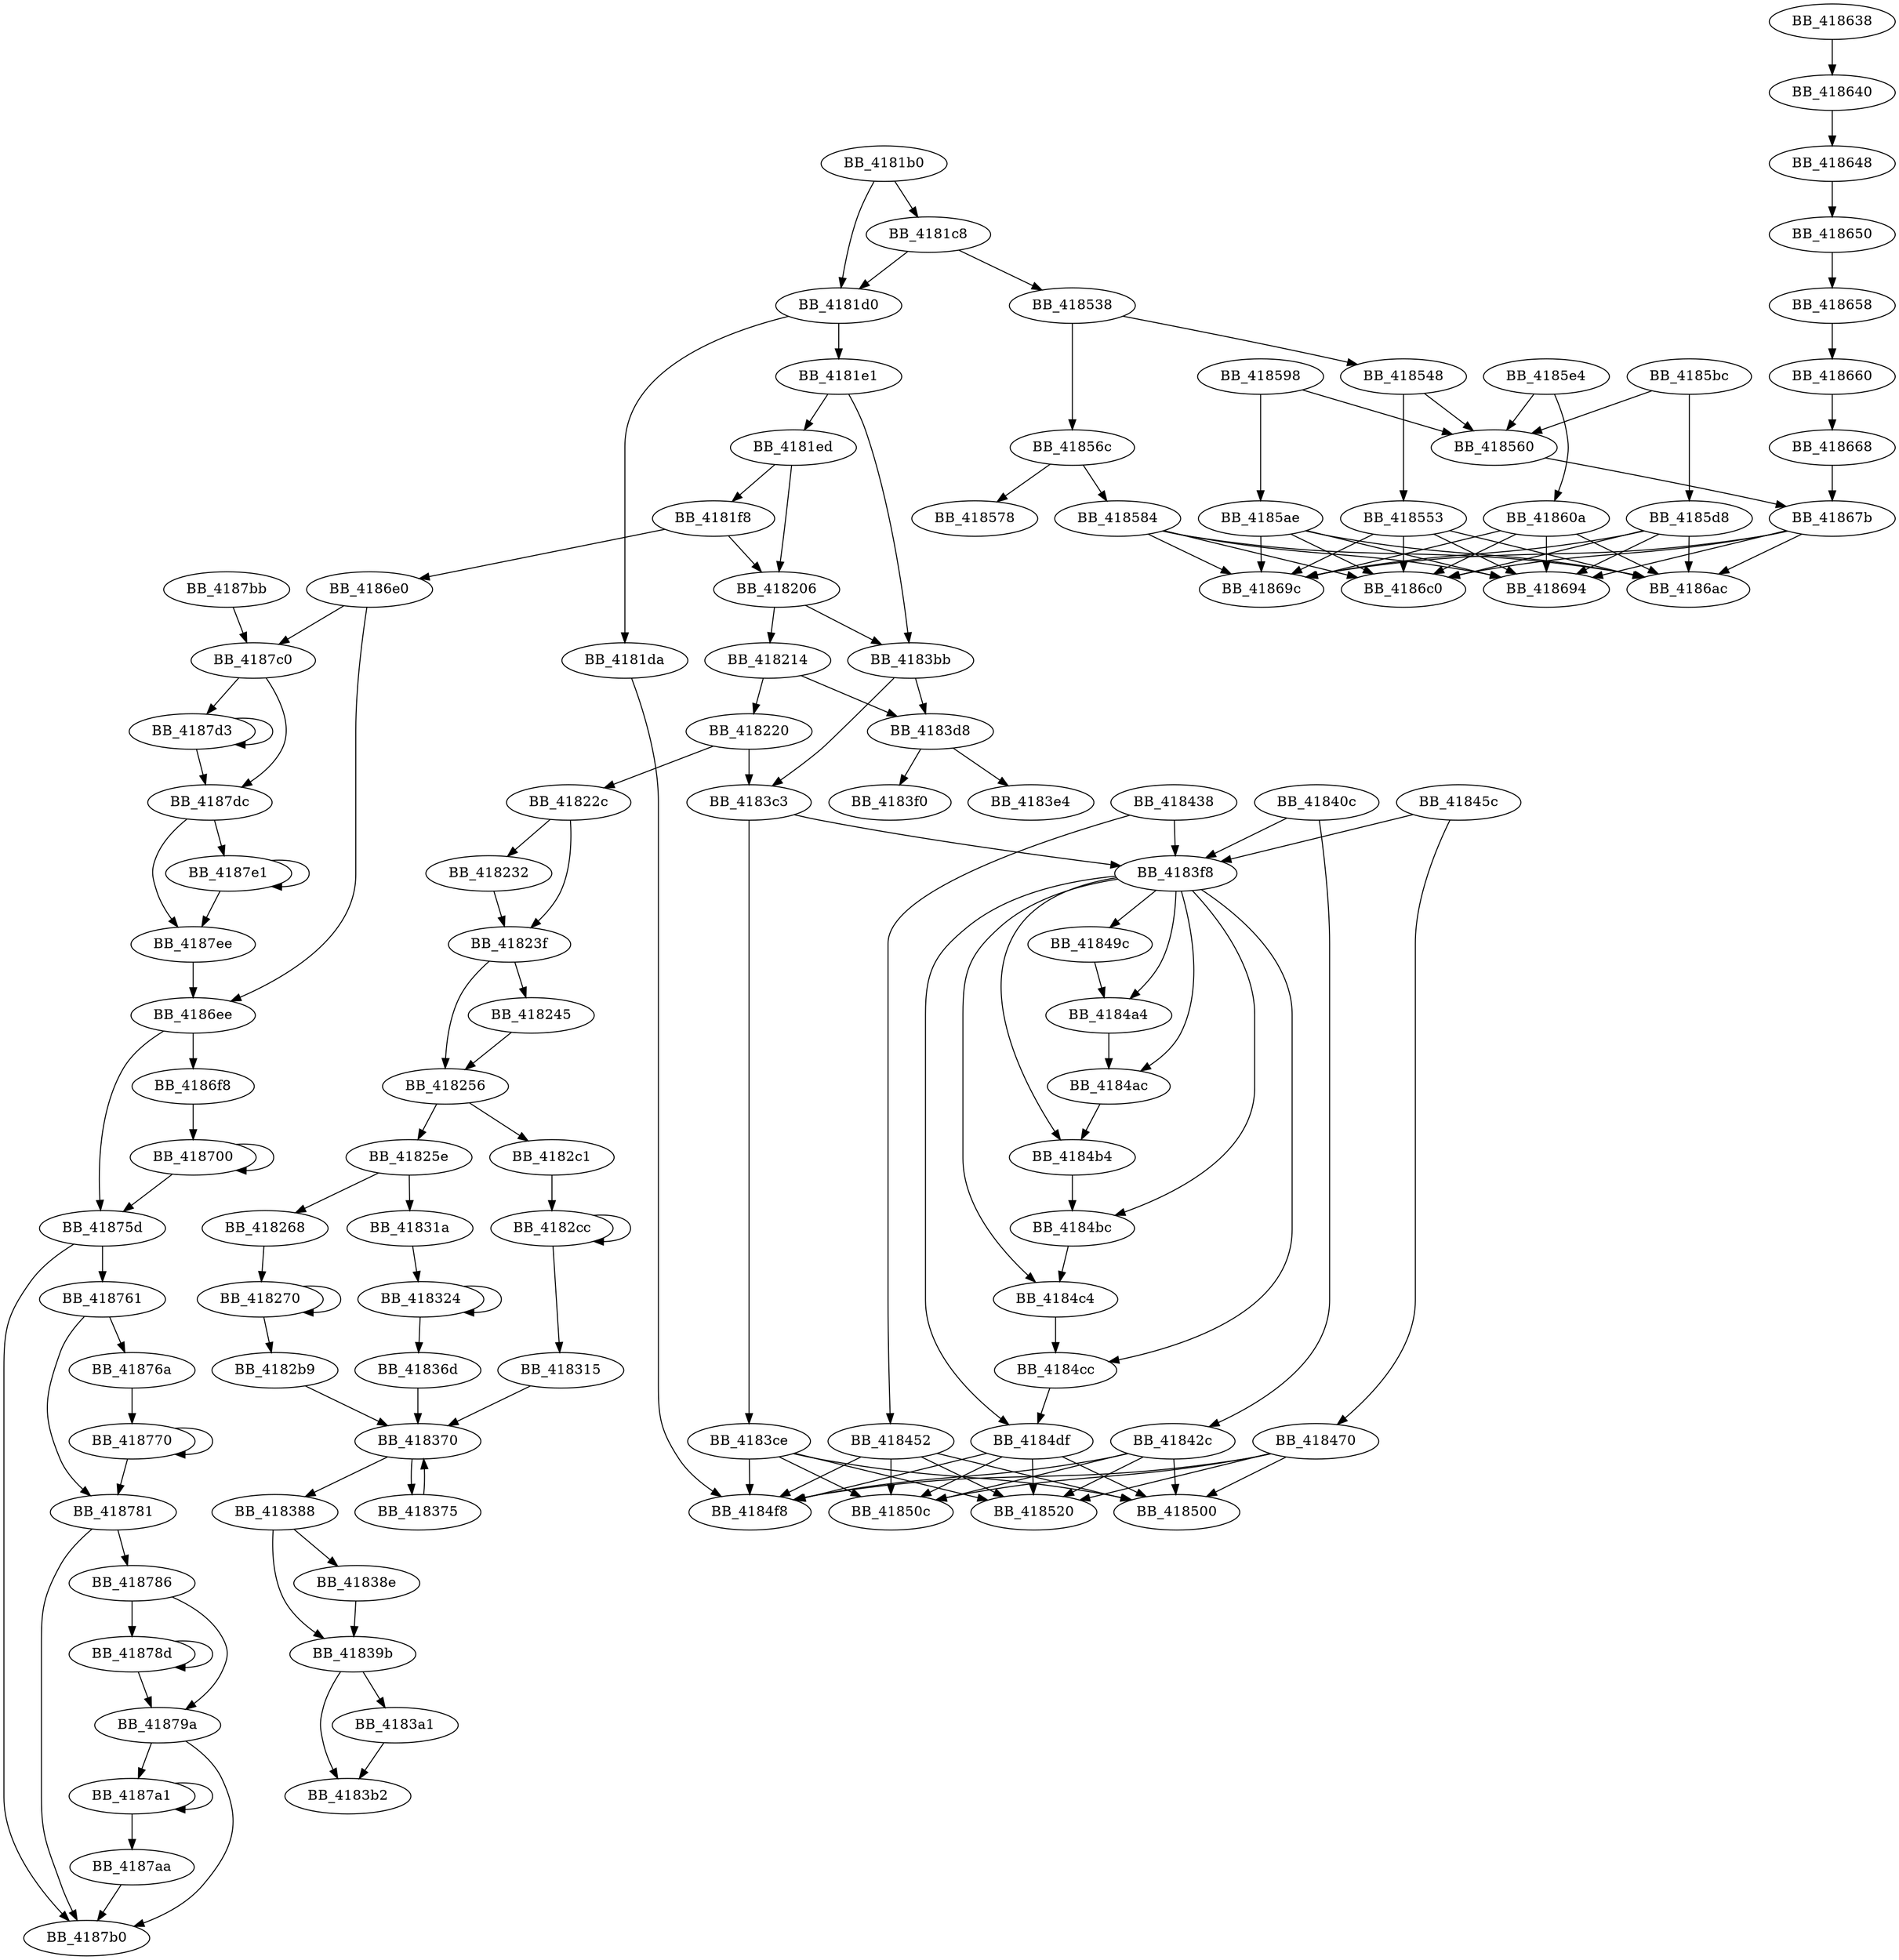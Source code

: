 DiGraph _memmove{
BB_4181b0->BB_4181c8
BB_4181b0->BB_4181d0
BB_4181c8->BB_4181d0
BB_4181c8->BB_418538
BB_4181d0->BB_4181da
BB_4181d0->BB_4181e1
BB_4181da->BB_4184f8
BB_4181e1->BB_4181ed
BB_4181e1->BB_4183bb
BB_4181ed->BB_4181f8
BB_4181ed->BB_418206
BB_4181f8->BB_418206
BB_4181f8->BB_4186e0
BB_418206->BB_418214
BB_418206->BB_4183bb
BB_418214->BB_418220
BB_418214->BB_4183d8
BB_418220->BB_41822c
BB_418220->BB_4183c3
BB_41822c->BB_418232
BB_41822c->BB_41823f
BB_418232->BB_41823f
BB_41823f->BB_418245
BB_41823f->BB_418256
BB_418245->BB_418256
BB_418256->BB_41825e
BB_418256->BB_4182c1
BB_41825e->BB_418268
BB_41825e->BB_41831a
BB_418268->BB_418270
BB_418270->BB_418270
BB_418270->BB_4182b9
BB_4182b9->BB_418370
BB_4182c1->BB_4182cc
BB_4182cc->BB_4182cc
BB_4182cc->BB_418315
BB_418315->BB_418370
BB_41831a->BB_418324
BB_418324->BB_418324
BB_418324->BB_41836d
BB_41836d->BB_418370
BB_418370->BB_418375
BB_418370->BB_418388
BB_418375->BB_418370
BB_418388->BB_41838e
BB_418388->BB_41839b
BB_41838e->BB_41839b
BB_41839b->BB_4183a1
BB_41839b->BB_4183b2
BB_4183a1->BB_4183b2
BB_4183bb->BB_4183c3
BB_4183bb->BB_4183d8
BB_4183c3->BB_4183ce
BB_4183c3->BB_4183f8
BB_4183ce->BB_4184f8
BB_4183ce->BB_418500
BB_4183ce->BB_41850c
BB_4183ce->BB_418520
BB_4183d8->BB_4183e4
BB_4183d8->BB_4183f0
BB_4183f8->BB_41849c
BB_4183f8->BB_4184a4
BB_4183f8->BB_4184ac
BB_4183f8->BB_4184b4
BB_4183f8->BB_4184bc
BB_4183f8->BB_4184c4
BB_4183f8->BB_4184cc
BB_4183f8->BB_4184df
BB_41840c->BB_4183f8
BB_41840c->BB_41842c
BB_41842c->BB_4184f8
BB_41842c->BB_418500
BB_41842c->BB_41850c
BB_41842c->BB_418520
BB_418438->BB_4183f8
BB_418438->BB_418452
BB_418452->BB_4184f8
BB_418452->BB_418500
BB_418452->BB_41850c
BB_418452->BB_418520
BB_41845c->BB_4183f8
BB_41845c->BB_418470
BB_418470->BB_4184f8
BB_418470->BB_418500
BB_418470->BB_41850c
BB_418470->BB_418520
BB_41849c->BB_4184a4
BB_4184a4->BB_4184ac
BB_4184ac->BB_4184b4
BB_4184b4->BB_4184bc
BB_4184bc->BB_4184c4
BB_4184c4->BB_4184cc
BB_4184cc->BB_4184df
BB_4184df->BB_4184f8
BB_4184df->BB_418500
BB_4184df->BB_41850c
BB_4184df->BB_418520
BB_418538->BB_418548
BB_418538->BB_41856c
BB_418548->BB_418553
BB_418548->BB_418560
BB_418553->BB_418694
BB_418553->BB_41869c
BB_418553->BB_4186ac
BB_418553->BB_4186c0
BB_418560->BB_41867b
BB_41856c->BB_418578
BB_41856c->BB_418584
BB_418584->BB_418694
BB_418584->BB_41869c
BB_418584->BB_4186ac
BB_418584->BB_4186c0
BB_418598->BB_418560
BB_418598->BB_4185ae
BB_4185ae->BB_418694
BB_4185ae->BB_41869c
BB_4185ae->BB_4186ac
BB_4185ae->BB_4186c0
BB_4185bc->BB_418560
BB_4185bc->BB_4185d8
BB_4185d8->BB_418694
BB_4185d8->BB_41869c
BB_4185d8->BB_4186ac
BB_4185d8->BB_4186c0
BB_4185e4->BB_418560
BB_4185e4->BB_41860a
BB_41860a->BB_418694
BB_41860a->BB_41869c
BB_41860a->BB_4186ac
BB_41860a->BB_4186c0
BB_418638->BB_418640
BB_418640->BB_418648
BB_418648->BB_418650
BB_418650->BB_418658
BB_418658->BB_418660
BB_418660->BB_418668
BB_418668->BB_41867b
BB_41867b->BB_418694
BB_41867b->BB_41869c
BB_41867b->BB_4186ac
BB_41867b->BB_4186c0
BB_4186e0->BB_4186ee
BB_4186e0->BB_4187c0
BB_4186ee->BB_4186f8
BB_4186ee->BB_41875d
BB_4186f8->BB_418700
BB_418700->BB_418700
BB_418700->BB_41875d
BB_41875d->BB_418761
BB_41875d->BB_4187b0
BB_418761->BB_41876a
BB_418761->BB_418781
BB_41876a->BB_418770
BB_418770->BB_418770
BB_418770->BB_418781
BB_418781->BB_418786
BB_418781->BB_4187b0
BB_418786->BB_41878d
BB_418786->BB_41879a
BB_41878d->BB_41878d
BB_41878d->BB_41879a
BB_41879a->BB_4187a1
BB_41879a->BB_4187b0
BB_4187a1->BB_4187a1
BB_4187a1->BB_4187aa
BB_4187aa->BB_4187b0
BB_4187bb->BB_4187c0
BB_4187c0->BB_4187d3
BB_4187c0->BB_4187dc
BB_4187d3->BB_4187d3
BB_4187d3->BB_4187dc
BB_4187dc->BB_4187e1
BB_4187dc->BB_4187ee
BB_4187e1->BB_4187e1
BB_4187e1->BB_4187ee
BB_4187ee->BB_4186ee
}
